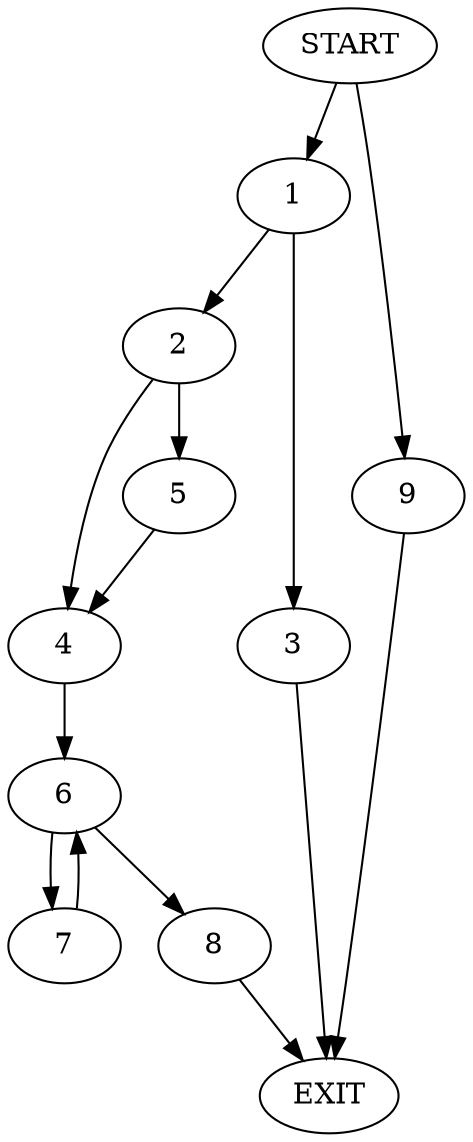 digraph {
0 [label="START"]
10 [label="EXIT"]
0 -> 1
1 -> 2
1 -> 3
3 -> 10
2 -> 4
2 -> 5
4 -> 6
5 -> 4
6 -> 7
6 -> 8
7 -> 6
8 -> 10
0 -> 9
9 -> 10
}
